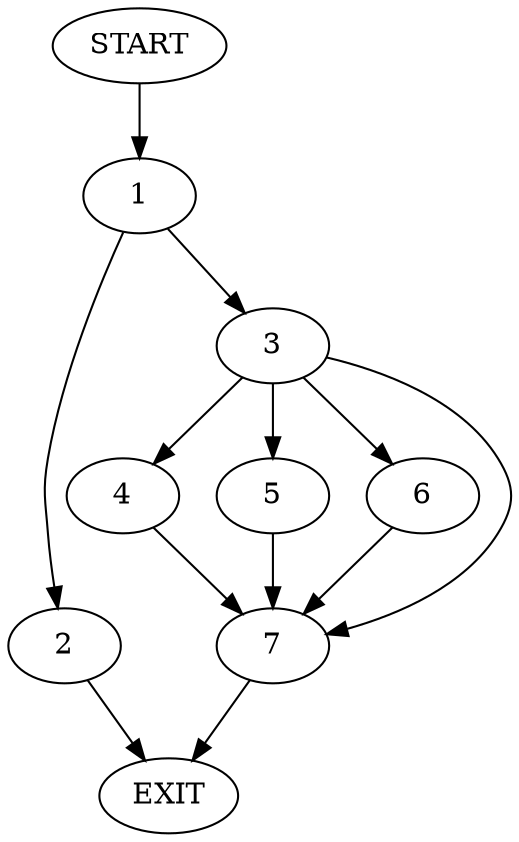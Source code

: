 digraph {
0 [label="START"]
8 [label="EXIT"]
0 -> 1
1 -> 2
1 -> 3
2 -> 8
3 -> 4
3 -> 5
3 -> 6
3 -> 7
5 -> 7
6 -> 7
7 -> 8
4 -> 7
}
